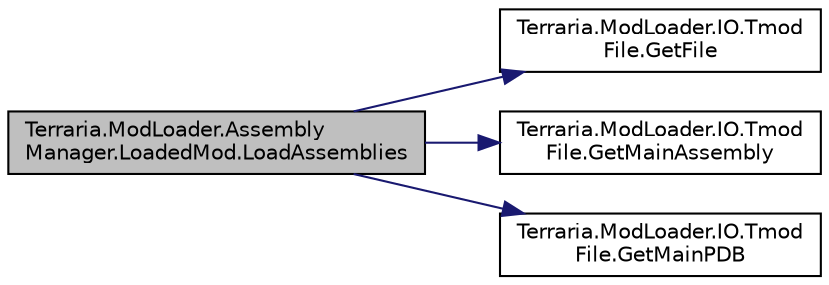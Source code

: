 digraph "Terraria.ModLoader.AssemblyManager.LoadedMod.LoadAssemblies"
{
  edge [fontname="Helvetica",fontsize="10",labelfontname="Helvetica",labelfontsize="10"];
  node [fontname="Helvetica",fontsize="10",shape=record];
  rankdir="LR";
  Node11 [label="Terraria.ModLoader.Assembly\lManager.LoadedMod.LoadAssemblies",height=0.2,width=0.4,color="black", fillcolor="grey75", style="filled", fontcolor="black"];
  Node11 -> Node12 [color="midnightblue",fontsize="10",style="solid",fontname="Helvetica"];
  Node12 [label="Terraria.ModLoader.IO.Tmod\lFile.GetFile",height=0.2,width=0.4,color="black", fillcolor="white", style="filled",URL="$class_terraria_1_1_mod_loader_1_1_i_o_1_1_tmod_file.html#a341b95187ce9b1244684a28d367d3490"];
  Node11 -> Node13 [color="midnightblue",fontsize="10",style="solid",fontname="Helvetica"];
  Node13 [label="Terraria.ModLoader.IO.Tmod\lFile.GetMainAssembly",height=0.2,width=0.4,color="black", fillcolor="white", style="filled",URL="$class_terraria_1_1_mod_loader_1_1_i_o_1_1_tmod_file.html#a994778e9ea498e083090787637f83cea"];
  Node11 -> Node14 [color="midnightblue",fontsize="10",style="solid",fontname="Helvetica"];
  Node14 [label="Terraria.ModLoader.IO.Tmod\lFile.GetMainPDB",height=0.2,width=0.4,color="black", fillcolor="white", style="filled",URL="$class_terraria_1_1_mod_loader_1_1_i_o_1_1_tmod_file.html#aac0bcec46daa4f82a8f2b73266e3dda5"];
}
